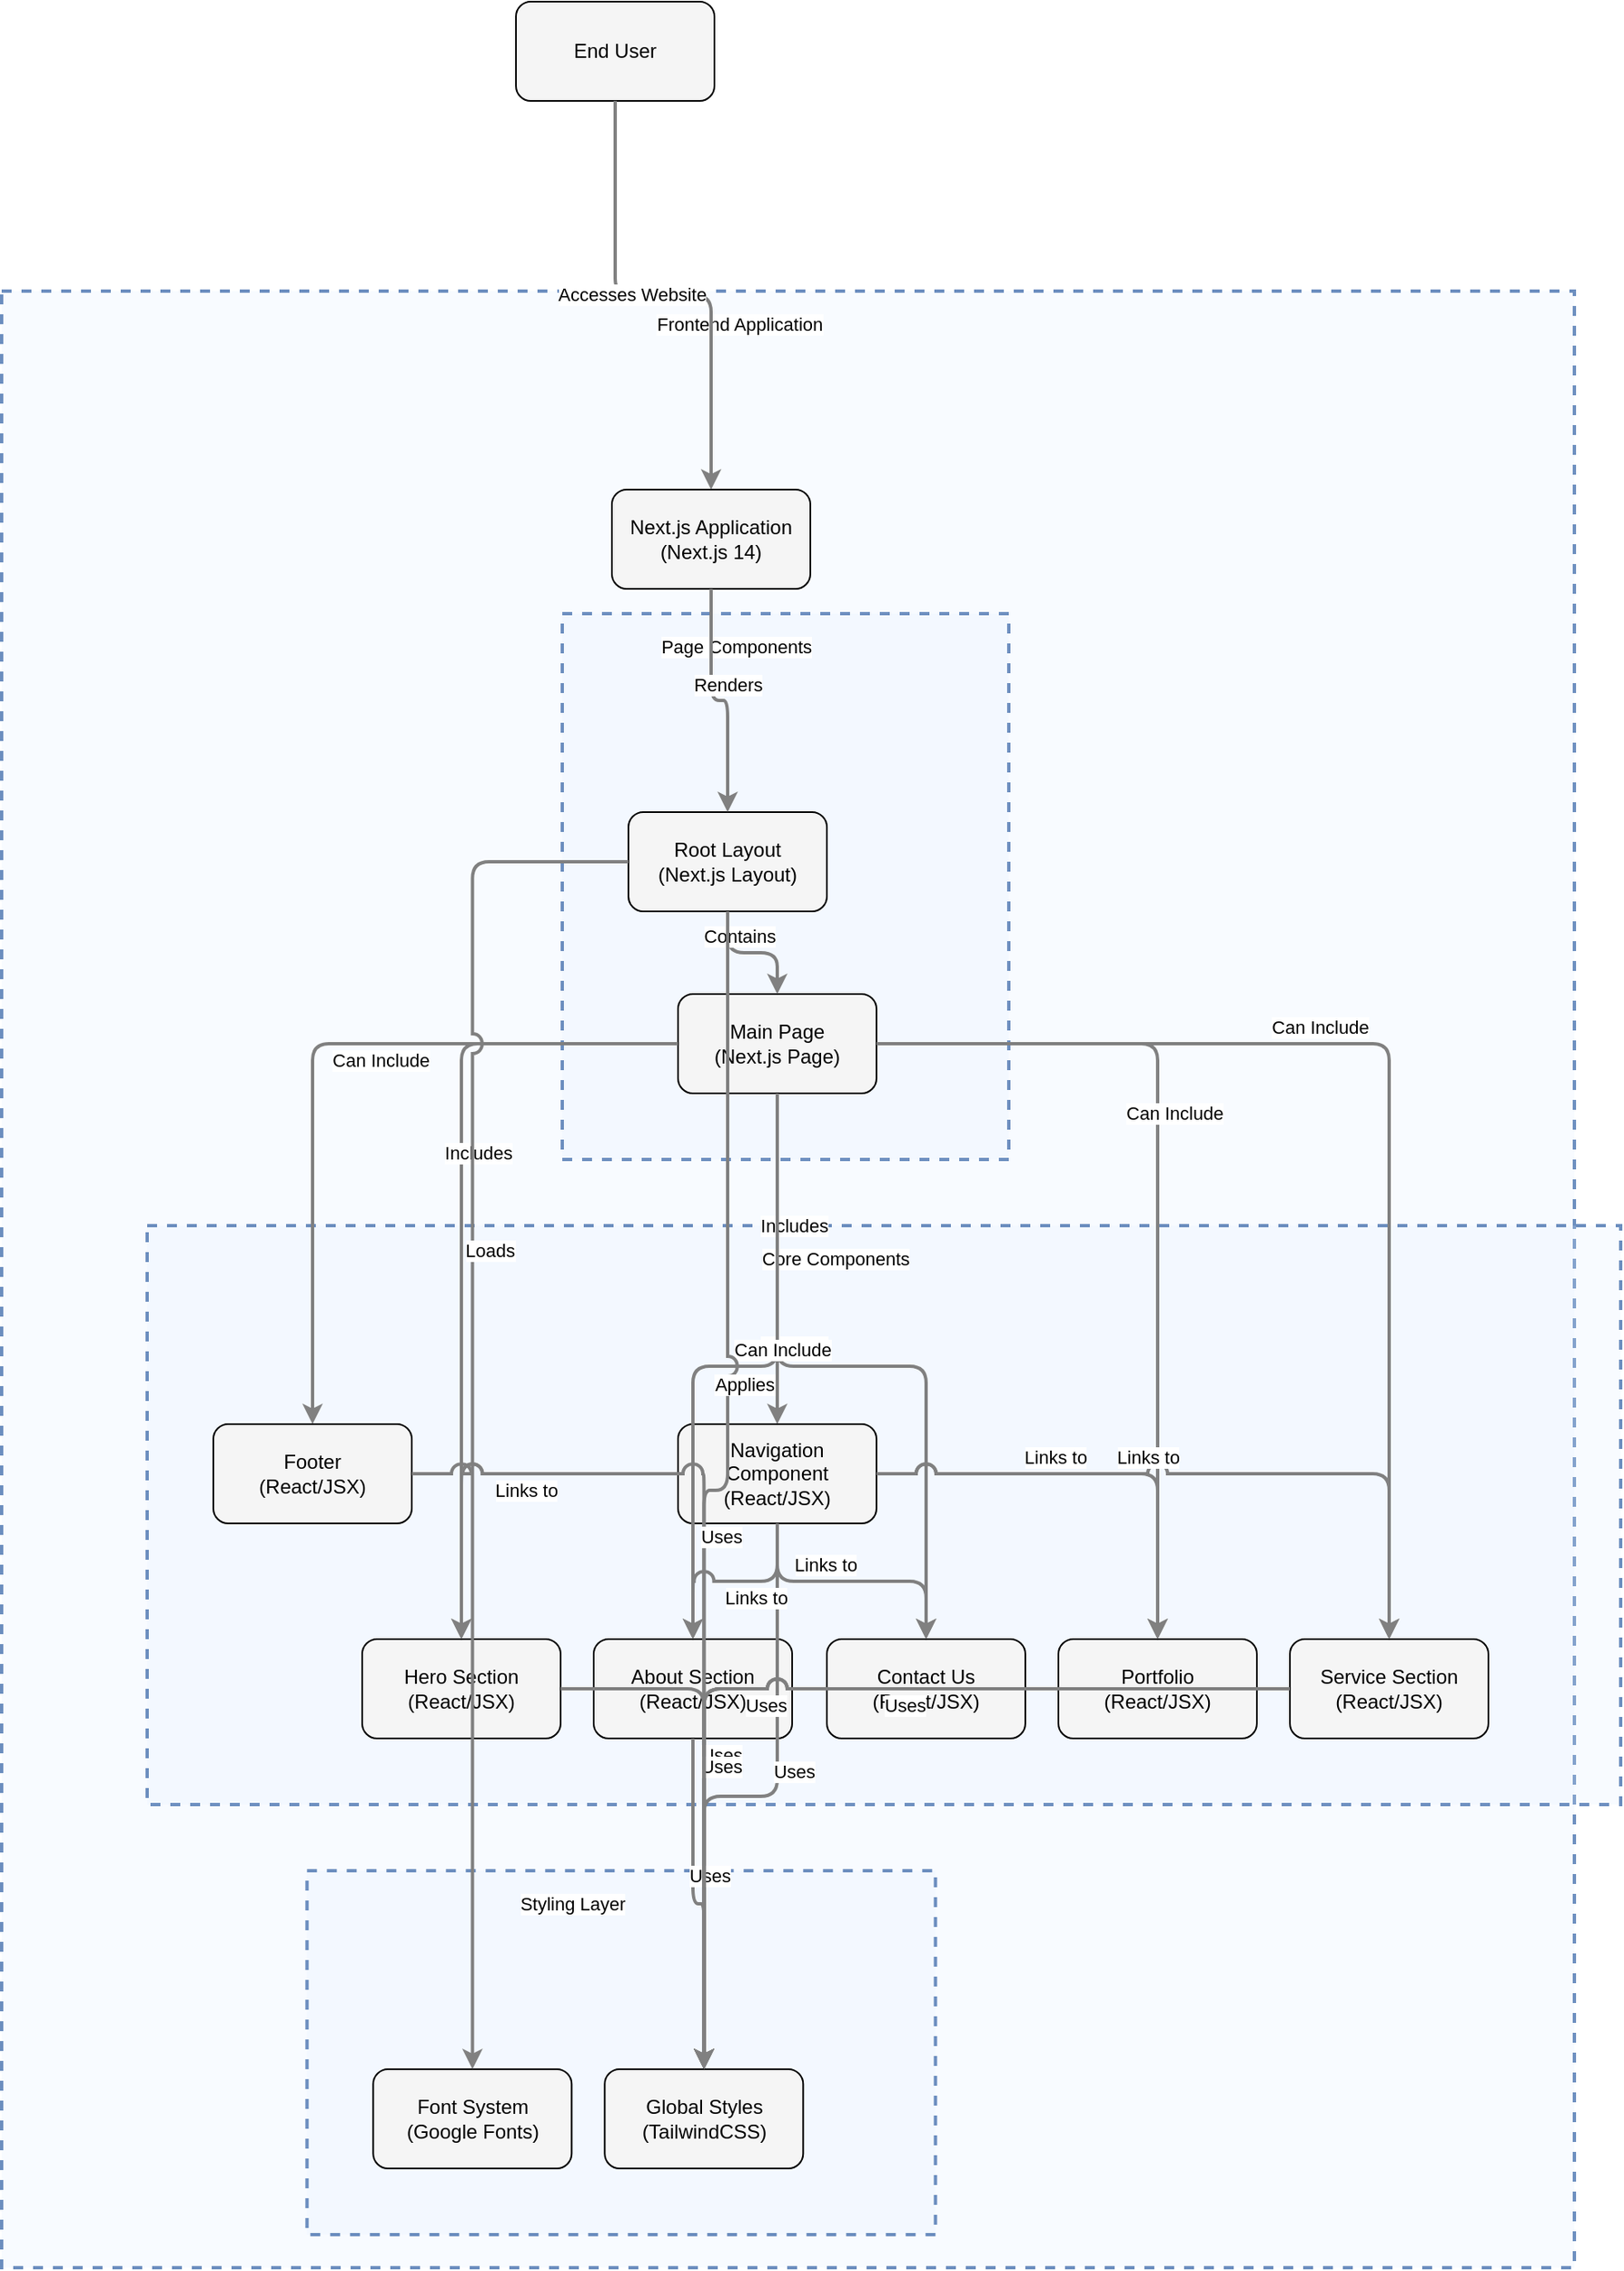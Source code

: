 <?xml version="1.0" encoding="UTF-8"?>
      <mxfile version="14.6.5" type="device">
        <diagram id="codeviz-diagram" name="System Diagram">
          <mxGraphModel dx="1000" dy="1000" grid="1" gridSize="10" guides="1" tooltips="1" connect="1" arrows="1" fold="1" page="1" pageScale="1" pageWidth="1169" pageHeight="827" math="0" shadow="0">
            <root>
              <mxCell id="0"/>
              <mxCell id="1" parent="0"/>
              <mxCell id="subGraph2" value="" style="html=1;whiteSpace=wrap;container=1;fillColor=#dae8fc;strokeColor=#6c8ebf;dashed=1;fillOpacity=20;strokeWidth=2;containerType=none;recursiveResize=0;movable=1;resizable=1;autosize=0;dropTarget=0" vertex="1" parent="subGraph3">
                <mxGeometry x="184.667" y="955" width="380" height="220" as="geometry"/>
              </mxCell>
              <mxCell id="subGraph2_label" value="Styling Layer" style="edgeLabel;html=1;align=center;verticalAlign=middle;resizable=0;labelBackgroundColor=white;spacing=5" vertex="1" parent="subGraph3">
                <mxGeometry x="192.667" y="963" width="304" height="24" as="geometry"/>
              </mxCell>
<mxCell id="subGraph1" value="" style="html=1;whiteSpace=wrap;container=1;fillColor=#dae8fc;strokeColor=#6c8ebf;dashed=1;fillOpacity=20;strokeWidth=2;containerType=none;recursiveResize=0;movable=1;resizable=1;autosize=0;dropTarget=0" vertex="1" parent="subGraph3">
                <mxGeometry x="88" y="565" width="891" height="350" as="geometry"/>
              </mxCell>
              <mxCell id="subGraph1_label" value="Core Components" style="edgeLabel;html=1;align=center;verticalAlign=middle;resizable=0;labelBackgroundColor=white;spacing=5" vertex="1" parent="subGraph3">
                <mxGeometry x="96" y="573" width="815" height="24" as="geometry"/>
              </mxCell>
<mxCell id="subGraph0" value="" style="html=1;whiteSpace=wrap;container=1;fillColor=#dae8fc;strokeColor=#6c8ebf;dashed=1;fillOpacity=20;strokeWidth=2;containerType=none;recursiveResize=0;movable=1;resizable=1;autosize=0;dropTarget=0" vertex="1" parent="subGraph3">
                <mxGeometry x="339" y="195" width="270" height="330" as="geometry"/>
              </mxCell>
              <mxCell id="subGraph0_label" value="Page Components" style="edgeLabel;html=1;align=center;verticalAlign=middle;resizable=0;labelBackgroundColor=white;spacing=5" vertex="1" parent="subGraph3">
                <mxGeometry x="347" y="203" width="194" height="24" as="geometry"/>
              </mxCell>
<mxCell id="subGraph3" value="" style="html=1;whiteSpace=wrap;container=1;fillColor=#dae8fc;strokeColor=#6c8ebf;dashed=1;fillOpacity=20;strokeWidth=2;containerType=none;recursiveResize=0;movable=1;resizable=1;autosize=0;dropTarget=0" vertex="1" parent="1">
                <mxGeometry x="70" y="187" width="951" height="1195" as="geometry"/>
              </mxCell>
              <mxCell id="subGraph3_label" value="Frontend Application" style="edgeLabel;html=1;align=center;verticalAlign=middle;resizable=0;labelBackgroundColor=white;spacing=5" vertex="1" parent="1">
                <mxGeometry x="78" y="195" width="875" height="24" as="geometry"/>
              </mxCell>
              <mxCell id="User" value="End User" style="rounded=1;whiteSpace=wrap;html=1;fillColor=#f5f5f5" vertex="1" parent="1">
                    <mxGeometry x="381" y="12" width="120" height="60" as="geometry"/>
                  </mxCell>
<mxCell id="NextApp" value="Next.js Application&lt;br&gt;(Next.js 14)" style="rounded=1;whiteSpace=wrap;html=1;fillColor=#f5f5f5" vertex="1" parent="subGraph3">
                    <mxGeometry x="369" y="120" width="120" height="60" as="geometry"/>
                  </mxCell>
<mxCell id="RootLayout" value="Root Layout&lt;br&gt;(Next.js Layout)" style="rounded=1;whiteSpace=wrap;html=1;fillColor=#f5f5f5" vertex="1" parent="subGraph0">
                    <mxGeometry x="40" y="120" width="120" height="60" as="geometry"/>
                  </mxCell>
<mxCell id="MainPage" value="Main Page&lt;br&gt;(Next.js Page)" style="rounded=1;whiteSpace=wrap;html=1;fillColor=#f5f5f5" vertex="1" parent="subGraph0">
                    <mxGeometry x="70" y="230" width="120" height="60" as="geometry"/>
                  </mxCell>
<mxCell id="Nav" value="Navigation Component&lt;br&gt;(React/JSX)" style="rounded=1;whiteSpace=wrap;html=1;fillColor=#f5f5f5" vertex="1" parent="subGraph1">
                    <mxGeometry x="321" y="120" width="120" height="60" as="geometry"/>
                  </mxCell>
<mxCell id="Hero" value="Hero Section&lt;br&gt;(React/JSX)" style="rounded=1;whiteSpace=wrap;html=1;fillColor=#f5f5f5" vertex="1" parent="subGraph1">
                    <mxGeometry x="130" y="250" width="120" height="60" as="geometry"/>
                  </mxCell>
<mxCell id="About" value="About Section&lt;br&gt;(React/JSX)" style="rounded=1;whiteSpace=wrap;html=1;fillColor=#f5f5f5" vertex="1" parent="subGraph1">
                    <mxGeometry x="270" y="250" width="120" height="60" as="geometry"/>
                  </mxCell>
<mxCell id="Contact" value="Contact Us&lt;br&gt;(React/JSX)" style="rounded=1;whiteSpace=wrap;html=1;fillColor=#f5f5f5" vertex="1" parent="subGraph1">
                    <mxGeometry x="411" y="250" width="120" height="60" as="geometry"/>
                  </mxCell>
<mxCell id="Portfolio" value="Portfolio&lt;br&gt;(React/JSX)" style="rounded=1;whiteSpace=wrap;html=1;fillColor=#f5f5f5" vertex="1" parent="subGraph1">
                    <mxGeometry x="551" y="250" width="120" height="60" as="geometry"/>
                  </mxCell>
<mxCell id="Services" value="Service Section&lt;br&gt;(React/JSX)" style="rounded=1;whiteSpace=wrap;html=1;fillColor=#f5f5f5" vertex="1" parent="subGraph1">
                    <mxGeometry x="691" y="250" width="120" height="60" as="geometry"/>
                  </mxCell>
<mxCell id="Footer" value="Footer&lt;br&gt;(React/JSX)" style="rounded=1;whiteSpace=wrap;html=1;fillColor=#f5f5f5" vertex="1" parent="subGraph1">
                    <mxGeometry x="40" y="120" width="120" height="60" as="geometry"/>
                  </mxCell>
<mxCell id="GlobalCSS" value="Global Styles&lt;br&gt;(TailwindCSS)" style="rounded=1;whiteSpace=wrap;html=1;fillColor=#f5f5f5" vertex="1" parent="subGraph2">
                    <mxGeometry x="180" y="120" width="120" height="60" as="geometry"/>
                  </mxCell>
<mxCell id="FontSystem" value="Font System&lt;br&gt;(Google Fonts)" style="rounded=1;whiteSpace=wrap;html=1;fillColor=#f5f5f5" vertex="1" parent="subGraph2">
                    <mxGeometry x="40" y="120" width="120" height="60" as="geometry"/>
                  </mxCell>
              <mxCell id="edge-L_User_NextApp_0" style="edgeStyle=orthogonalEdgeStyle;rounded=1;orthogonalLoop=1;jettySize=auto;html=1;strokeColor=#808080;strokeWidth=2;jumpStyle=arc;jumpSize=10;spacing=15;labelBackgroundColor=white;labelBorderColor=none" edge="1" parent="1" source="User" target="NextApp">
                  <mxGeometry relative="1" as="geometry"/>
                </mxCell>
                <mxCell id="edge-L_User_NextApp_0_label" value="Accesses Website" style="edgeLabel;html=1;align=center;verticalAlign=middle;resizable=0;points=[];" vertex="1" connectable="0" parent="edge-L_User_NextApp_0">
                  <mxGeometry x="-0.2" y="10" relative="1" as="geometry">
                    <mxPoint as="offset"/>
                  </mxGeometry>
                </mxCell>
<mxCell id="edge-L_NextApp_RootLayout_1" style="edgeStyle=orthogonalEdgeStyle;rounded=1;orthogonalLoop=1;jettySize=auto;html=1;strokeColor=#808080;strokeWidth=2;jumpStyle=arc;jumpSize=10;spacing=15;labelBackgroundColor=white;labelBorderColor=none" edge="1" parent="1" source="NextApp" target="RootLayout">
                  <mxGeometry relative="1" as="geometry"/>
                </mxCell>
                <mxCell id="edge-L_NextApp_RootLayout_1_label" value="Renders" style="edgeLabel;html=1;align=center;verticalAlign=middle;resizable=0;points=[];" vertex="1" connectable="0" parent="edge-L_NextApp_RootLayout_1">
                  <mxGeometry x="-0.2" y="10" relative="1" as="geometry">
                    <mxPoint as="offset"/>
                  </mxGeometry>
                </mxCell>
<mxCell id="edge-L_RootLayout_MainPage_2" style="edgeStyle=orthogonalEdgeStyle;rounded=1;orthogonalLoop=1;jettySize=auto;html=1;strokeColor=#808080;strokeWidth=2;jumpStyle=arc;jumpSize=10;spacing=15;labelBackgroundColor=white;labelBorderColor=none" edge="1" parent="1" source="RootLayout" target="MainPage">
                  <mxGeometry relative="1" as="geometry"/>
                </mxCell>
                <mxCell id="edge-L_RootLayout_MainPage_2_label" value="Contains" style="edgeLabel;html=1;align=center;verticalAlign=middle;resizable=0;points=[];" vertex="1" connectable="0" parent="edge-L_RootLayout_MainPage_2">
                  <mxGeometry x="-0.2" y="10" relative="1" as="geometry">
                    <mxPoint as="offset"/>
                  </mxGeometry>
                </mxCell>
<mxCell id="edge-L_MainPage_Nav_3" style="edgeStyle=orthogonalEdgeStyle;rounded=1;orthogonalLoop=1;jettySize=auto;html=1;strokeColor=#808080;strokeWidth=2;jumpStyle=arc;jumpSize=10;spacing=15;labelBackgroundColor=white;labelBorderColor=none" edge="1" parent="1" source="MainPage" target="Nav">
                  <mxGeometry relative="1" as="geometry"/>
                </mxCell>
                <mxCell id="edge-L_MainPage_Nav_3_label" value="Includes" style="edgeLabel;html=1;align=center;verticalAlign=middle;resizable=0;points=[];" vertex="1" connectable="0" parent="edge-L_MainPage_Nav_3">
                  <mxGeometry x="-0.2" y="10" relative="1" as="geometry">
                    <mxPoint as="offset"/>
                  </mxGeometry>
                </mxCell>
<mxCell id="edge-L_MainPage_Hero_4" style="edgeStyle=orthogonalEdgeStyle;rounded=1;orthogonalLoop=1;jettySize=auto;html=1;strokeColor=#808080;strokeWidth=2;jumpStyle=arc;jumpSize=10;spacing=15;labelBackgroundColor=white;labelBorderColor=none" edge="1" parent="1" source="MainPage" target="Hero">
                  <mxGeometry relative="1" as="geometry"/>
                </mxCell>
                <mxCell id="edge-L_MainPage_Hero_4_label" value="Includes" style="edgeLabel;html=1;align=center;verticalAlign=middle;resizable=0;points=[];" vertex="1" connectable="0" parent="edge-L_MainPage_Hero_4">
                  <mxGeometry x="-0.2" y="10" relative="1" as="geometry">
                    <mxPoint as="offset"/>
                  </mxGeometry>
                </mxCell>
<mxCell id="edge-L_MainPage_About_5" style="edgeStyle=orthogonalEdgeStyle;rounded=1;orthogonalLoop=1;jettySize=auto;html=1;strokeColor=#808080;strokeWidth=2;jumpStyle=arc;jumpSize=10;spacing=15;labelBackgroundColor=white;labelBorderColor=none" edge="1" parent="1" source="MainPage" target="About">
                  <mxGeometry relative="1" as="geometry"/>
                </mxCell>
                <mxCell id="edge-L_MainPage_About_5_label" value="Includes" style="edgeLabel;html=1;align=center;verticalAlign=middle;resizable=0;points=[];" vertex="1" connectable="0" parent="edge-L_MainPage_About_5">
                  <mxGeometry x="-0.2" y="10" relative="1" as="geometry">
                    <mxPoint as="offset"/>
                  </mxGeometry>
                </mxCell>
<mxCell id="edge-L_MainPage_Contact_6" style="edgeStyle=orthogonalEdgeStyle;rounded=1;orthogonalLoop=1;jettySize=auto;html=1;strokeColor=#808080;strokeWidth=2;jumpStyle=arc;jumpSize=10;spacing=15;labelBackgroundColor=white;labelBorderColor=none" edge="1" parent="1" source="MainPage" target="Contact">
                  <mxGeometry relative="1" as="geometry"/>
                </mxCell>
                <mxCell id="edge-L_MainPage_Contact_6_label" value="Can Include" style="edgeLabel;html=1;align=center;verticalAlign=middle;resizable=0;points=[];" vertex="1" connectable="0" parent="edge-L_MainPage_Contact_6">
                  <mxGeometry x="-0.2" y="10" relative="1" as="geometry">
                    <mxPoint as="offset"/>
                  </mxGeometry>
                </mxCell>
<mxCell id="edge-L_MainPage_Portfolio_7" style="edgeStyle=orthogonalEdgeStyle;rounded=1;orthogonalLoop=1;jettySize=auto;html=1;strokeColor=#808080;strokeWidth=2;jumpStyle=arc;jumpSize=10;spacing=15;labelBackgroundColor=white;labelBorderColor=none" edge="1" parent="1" source="MainPage" target="Portfolio">
                  <mxGeometry relative="1" as="geometry"/>
                </mxCell>
                <mxCell id="edge-L_MainPage_Portfolio_7_label" value="Can Include" style="edgeLabel;html=1;align=center;verticalAlign=middle;resizable=0;points=[];" vertex="1" connectable="0" parent="edge-L_MainPage_Portfolio_7">
                  <mxGeometry x="-0.2" y="10" relative="1" as="geometry">
                    <mxPoint as="offset"/>
                  </mxGeometry>
                </mxCell>
<mxCell id="edge-L_MainPage_Services_8" style="edgeStyle=orthogonalEdgeStyle;rounded=1;orthogonalLoop=1;jettySize=auto;html=1;strokeColor=#808080;strokeWidth=2;jumpStyle=arc;jumpSize=10;spacing=15;labelBackgroundColor=white;labelBorderColor=none" edge="1" parent="1" source="MainPage" target="Services">
                  <mxGeometry relative="1" as="geometry"/>
                </mxCell>
                <mxCell id="edge-L_MainPage_Services_8_label" value="Can Include" style="edgeLabel;html=1;align=center;verticalAlign=middle;resizable=0;points=[];" vertex="1" connectable="0" parent="edge-L_MainPage_Services_8">
                  <mxGeometry x="-0.2" y="10" relative="1" as="geometry">
                    <mxPoint as="offset"/>
                  </mxGeometry>
                </mxCell>
<mxCell id="edge-L_MainPage_Footer_9" style="edgeStyle=orthogonalEdgeStyle;rounded=1;orthogonalLoop=1;jettySize=auto;html=1;strokeColor=#808080;strokeWidth=2;jumpStyle=arc;jumpSize=10;spacing=15;labelBackgroundColor=white;labelBorderColor=none" edge="1" parent="1" source="MainPage" target="Footer">
                  <mxGeometry relative="1" as="geometry"/>
                </mxCell>
                <mxCell id="edge-L_MainPage_Footer_9_label" value="Can Include" style="edgeLabel;html=1;align=center;verticalAlign=middle;resizable=0;points=[];" vertex="1" connectable="0" parent="edge-L_MainPage_Footer_9">
                  <mxGeometry x="-0.2" y="10" relative="1" as="geometry">
                    <mxPoint as="offset"/>
                  </mxGeometry>
                </mxCell>
<mxCell id="edge-L_RootLayout_GlobalCSS_10" style="edgeStyle=orthogonalEdgeStyle;rounded=1;orthogonalLoop=1;jettySize=auto;html=1;strokeColor=#808080;strokeWidth=2;jumpStyle=arc;jumpSize=10;spacing=15;labelBackgroundColor=white;labelBorderColor=none" edge="1" parent="1" source="RootLayout" target="GlobalCSS">
                  <mxGeometry relative="1" as="geometry"/>
                </mxCell>
                <mxCell id="edge-L_RootLayout_GlobalCSS_10_label" value="Applies" style="edgeLabel;html=1;align=center;verticalAlign=middle;resizable=0;points=[];" vertex="1" connectable="0" parent="edge-L_RootLayout_GlobalCSS_10">
                  <mxGeometry x="-0.2" y="10" relative="1" as="geometry">
                    <mxPoint as="offset"/>
                  </mxGeometry>
                </mxCell>
<mxCell id="edge-L_RootLayout_FontSystem_11" style="edgeStyle=orthogonalEdgeStyle;rounded=1;orthogonalLoop=1;jettySize=auto;html=1;strokeColor=#808080;strokeWidth=2;jumpStyle=arc;jumpSize=10;spacing=15;labelBackgroundColor=white;labelBorderColor=none" edge="1" parent="1" source="RootLayout" target="FontSystem">
                  <mxGeometry relative="1" as="geometry"/>
                </mxCell>
                <mxCell id="edge-L_RootLayout_FontSystem_11_label" value="Loads" style="edgeLabel;html=1;align=center;verticalAlign=middle;resizable=0;points=[];" vertex="1" connectable="0" parent="edge-L_RootLayout_FontSystem_11">
                  <mxGeometry x="-0.2" y="10" relative="1" as="geometry">
                    <mxPoint as="offset"/>
                  </mxGeometry>
                </mxCell>
<mxCell id="edge-L_Nav_GlobalCSS_12" style="edgeStyle=orthogonalEdgeStyle;rounded=1;orthogonalLoop=1;jettySize=auto;html=1;strokeColor=#808080;strokeWidth=2;jumpStyle=arc;jumpSize=10;spacing=15;labelBackgroundColor=white;labelBorderColor=none" edge="1" parent="1" source="Nav" target="GlobalCSS">
                  <mxGeometry relative="1" as="geometry"/>
                </mxCell>
                <mxCell id="edge-L_Nav_GlobalCSS_12_label" value="Uses" style="edgeLabel;html=1;align=center;verticalAlign=middle;resizable=0;points=[];" vertex="1" connectable="0" parent="edge-L_Nav_GlobalCSS_12">
                  <mxGeometry x="-0.2" y="10" relative="1" as="geometry">
                    <mxPoint as="offset"/>
                  </mxGeometry>
                </mxCell>
<mxCell id="edge-L_Hero_GlobalCSS_13" style="edgeStyle=orthogonalEdgeStyle;rounded=1;orthogonalLoop=1;jettySize=auto;html=1;strokeColor=#808080;strokeWidth=2;jumpStyle=arc;jumpSize=10;spacing=15;labelBackgroundColor=white;labelBorderColor=none" edge="1" parent="1" source="Hero" target="GlobalCSS">
                  <mxGeometry relative="1" as="geometry"/>
                </mxCell>
                <mxCell id="edge-L_Hero_GlobalCSS_13_label" value="Uses" style="edgeLabel;html=1;align=center;verticalAlign=middle;resizable=0;points=[];" vertex="1" connectable="0" parent="edge-L_Hero_GlobalCSS_13">
                  <mxGeometry x="-0.2" y="10" relative="1" as="geometry">
                    <mxPoint as="offset"/>
                  </mxGeometry>
                </mxCell>
<mxCell id="edge-L_About_GlobalCSS_14" style="edgeStyle=orthogonalEdgeStyle;rounded=1;orthogonalLoop=1;jettySize=auto;html=1;strokeColor=#808080;strokeWidth=2;jumpStyle=arc;jumpSize=10;spacing=15;labelBackgroundColor=white;labelBorderColor=none" edge="1" parent="1" source="About" target="GlobalCSS">
                  <mxGeometry relative="1" as="geometry"/>
                </mxCell>
                <mxCell id="edge-L_About_GlobalCSS_14_label" value="Uses" style="edgeLabel;html=1;align=center;verticalAlign=middle;resizable=0;points=[];" vertex="1" connectable="0" parent="edge-L_About_GlobalCSS_14">
                  <mxGeometry x="-0.2" y="10" relative="1" as="geometry">
                    <mxPoint as="offset"/>
                  </mxGeometry>
                </mxCell>
<mxCell id="edge-L_Contact_GlobalCSS_15" style="edgeStyle=orthogonalEdgeStyle;rounded=1;orthogonalLoop=1;jettySize=auto;html=1;strokeColor=#808080;strokeWidth=2;jumpStyle=arc;jumpSize=10;spacing=15;labelBackgroundColor=white;labelBorderColor=none" edge="1" parent="1" source="Contact" target="GlobalCSS">
                  <mxGeometry relative="1" as="geometry"/>
                </mxCell>
                <mxCell id="edge-L_Contact_GlobalCSS_15_label" value="Uses" style="edgeLabel;html=1;align=center;verticalAlign=middle;resizable=0;points=[];" vertex="1" connectable="0" parent="edge-L_Contact_GlobalCSS_15">
                  <mxGeometry x="-0.2" y="10" relative="1" as="geometry">
                    <mxPoint as="offset"/>
                  </mxGeometry>
                </mxCell>
<mxCell id="edge-L_Portfolio_GlobalCSS_16" style="edgeStyle=orthogonalEdgeStyle;rounded=1;orthogonalLoop=1;jettySize=auto;html=1;strokeColor=#808080;strokeWidth=2;jumpStyle=arc;jumpSize=10;spacing=15;labelBackgroundColor=white;labelBorderColor=none" edge="1" parent="1" source="Portfolio" target="GlobalCSS">
                  <mxGeometry relative="1" as="geometry"/>
                </mxCell>
                <mxCell id="edge-L_Portfolio_GlobalCSS_16_label" value="Uses" style="edgeLabel;html=1;align=center;verticalAlign=middle;resizable=0;points=[];" vertex="1" connectable="0" parent="edge-L_Portfolio_GlobalCSS_16">
                  <mxGeometry x="-0.2" y="10" relative="1" as="geometry">
                    <mxPoint as="offset"/>
                  </mxGeometry>
                </mxCell>
<mxCell id="edge-L_Services_GlobalCSS_17" style="edgeStyle=orthogonalEdgeStyle;rounded=1;orthogonalLoop=1;jettySize=auto;html=1;strokeColor=#808080;strokeWidth=2;jumpStyle=arc;jumpSize=10;spacing=15;labelBackgroundColor=white;labelBorderColor=none" edge="1" parent="1" source="Services" target="GlobalCSS">
                  <mxGeometry relative="1" as="geometry"/>
                </mxCell>
                <mxCell id="edge-L_Services_GlobalCSS_17_label" value="Uses" style="edgeLabel;html=1;align=center;verticalAlign=middle;resizable=0;points=[];" vertex="1" connectable="0" parent="edge-L_Services_GlobalCSS_17">
                  <mxGeometry x="-0.2" y="10" relative="1" as="geometry">
                    <mxPoint as="offset"/>
                  </mxGeometry>
                </mxCell>
<mxCell id="edge-L_Footer_GlobalCSS_18" style="edgeStyle=orthogonalEdgeStyle;rounded=1;orthogonalLoop=1;jettySize=auto;html=1;strokeColor=#808080;strokeWidth=2;jumpStyle=arc;jumpSize=10;spacing=15;labelBackgroundColor=white;labelBorderColor=none" edge="1" parent="1" source="Footer" target="GlobalCSS">
                  <mxGeometry relative="1" as="geometry"/>
                </mxCell>
                <mxCell id="edge-L_Footer_GlobalCSS_18_label" value="Uses" style="edgeLabel;html=1;align=center;verticalAlign=middle;resizable=0;points=[];" vertex="1" connectable="0" parent="edge-L_Footer_GlobalCSS_18">
                  <mxGeometry x="-0.2" y="10" relative="1" as="geometry">
                    <mxPoint as="offset"/>
                  </mxGeometry>
                </mxCell>
<mxCell id="edge-L_Nav_Hero_19" style="edgeStyle=orthogonalEdgeStyle;rounded=1;orthogonalLoop=1;jettySize=auto;html=1;strokeColor=#808080;strokeWidth=2;jumpStyle=arc;jumpSize=10;spacing=15;labelBackgroundColor=white;labelBorderColor=none" edge="1" parent="1" source="Nav" target="Hero">
                  <mxGeometry relative="1" as="geometry"/>
                </mxCell>
                <mxCell id="edge-L_Nav_Hero_19_label" value="Links to" style="edgeLabel;html=1;align=center;verticalAlign=middle;resizable=0;points=[];" vertex="1" connectable="0" parent="edge-L_Nav_Hero_19">
                  <mxGeometry x="-0.2" y="10" relative="1" as="geometry">
                    <mxPoint as="offset"/>
                  </mxGeometry>
                </mxCell>
<mxCell id="edge-L_Nav_About_20" style="edgeStyle=orthogonalEdgeStyle;rounded=1;orthogonalLoop=1;jettySize=auto;html=1;strokeColor=#808080;strokeWidth=2;jumpStyle=arc;jumpSize=10;spacing=15;labelBackgroundColor=white;labelBorderColor=none" edge="1" parent="1" source="Nav" target="About">
                  <mxGeometry relative="1" as="geometry"/>
                </mxCell>
                <mxCell id="edge-L_Nav_About_20_label" value="Links to" style="edgeLabel;html=1;align=center;verticalAlign=middle;resizable=0;points=[];" vertex="1" connectable="0" parent="edge-L_Nav_About_20">
                  <mxGeometry x="-0.2" y="10" relative="1" as="geometry">
                    <mxPoint as="offset"/>
                  </mxGeometry>
                </mxCell>
<mxCell id="edge-L_Nav_Services_21" style="edgeStyle=orthogonalEdgeStyle;rounded=1;orthogonalLoop=1;jettySize=auto;html=1;strokeColor=#808080;strokeWidth=2;jumpStyle=arc;jumpSize=10;spacing=15;labelBackgroundColor=white;labelBorderColor=none" edge="1" parent="1" source="Nav" target="Services">
                  <mxGeometry relative="1" as="geometry"/>
                </mxCell>
                <mxCell id="edge-L_Nav_Services_21_label" value="Links to" style="edgeLabel;html=1;align=center;verticalAlign=middle;resizable=0;points=[];" vertex="1" connectable="0" parent="edge-L_Nav_Services_21">
                  <mxGeometry x="-0.2" y="10" relative="1" as="geometry">
                    <mxPoint as="offset"/>
                  </mxGeometry>
                </mxCell>
<mxCell id="edge-L_Nav_Portfolio_22" style="edgeStyle=orthogonalEdgeStyle;rounded=1;orthogonalLoop=1;jettySize=auto;html=1;strokeColor=#808080;strokeWidth=2;jumpStyle=arc;jumpSize=10;spacing=15;labelBackgroundColor=white;labelBorderColor=none" edge="1" parent="1" source="Nav" target="Portfolio">
                  <mxGeometry relative="1" as="geometry"/>
                </mxCell>
                <mxCell id="edge-L_Nav_Portfolio_22_label" value="Links to" style="edgeLabel;html=1;align=center;verticalAlign=middle;resizable=0;points=[];" vertex="1" connectable="0" parent="edge-L_Nav_Portfolio_22">
                  <mxGeometry x="-0.2" y="10" relative="1" as="geometry">
                    <mxPoint as="offset"/>
                  </mxGeometry>
                </mxCell>
<mxCell id="edge-L_Nav_Contact_23" style="edgeStyle=orthogonalEdgeStyle;rounded=1;orthogonalLoop=1;jettySize=auto;html=1;strokeColor=#808080;strokeWidth=2;jumpStyle=arc;jumpSize=10;spacing=15;labelBackgroundColor=white;labelBorderColor=none" edge="1" parent="1" source="Nav" target="Contact">
                  <mxGeometry relative="1" as="geometry"/>
                </mxCell>
                <mxCell id="edge-L_Nav_Contact_23_label" value="Links to" style="edgeLabel;html=1;align=center;verticalAlign=middle;resizable=0;points=[];" vertex="1" connectable="0" parent="edge-L_Nav_Contact_23">
                  <mxGeometry x="-0.2" y="10" relative="1" as="geometry">
                    <mxPoint as="offset"/>
                  </mxGeometry>
                </mxCell>
            </root>
          </mxGraphModel>
        </diagram>
      </mxfile>